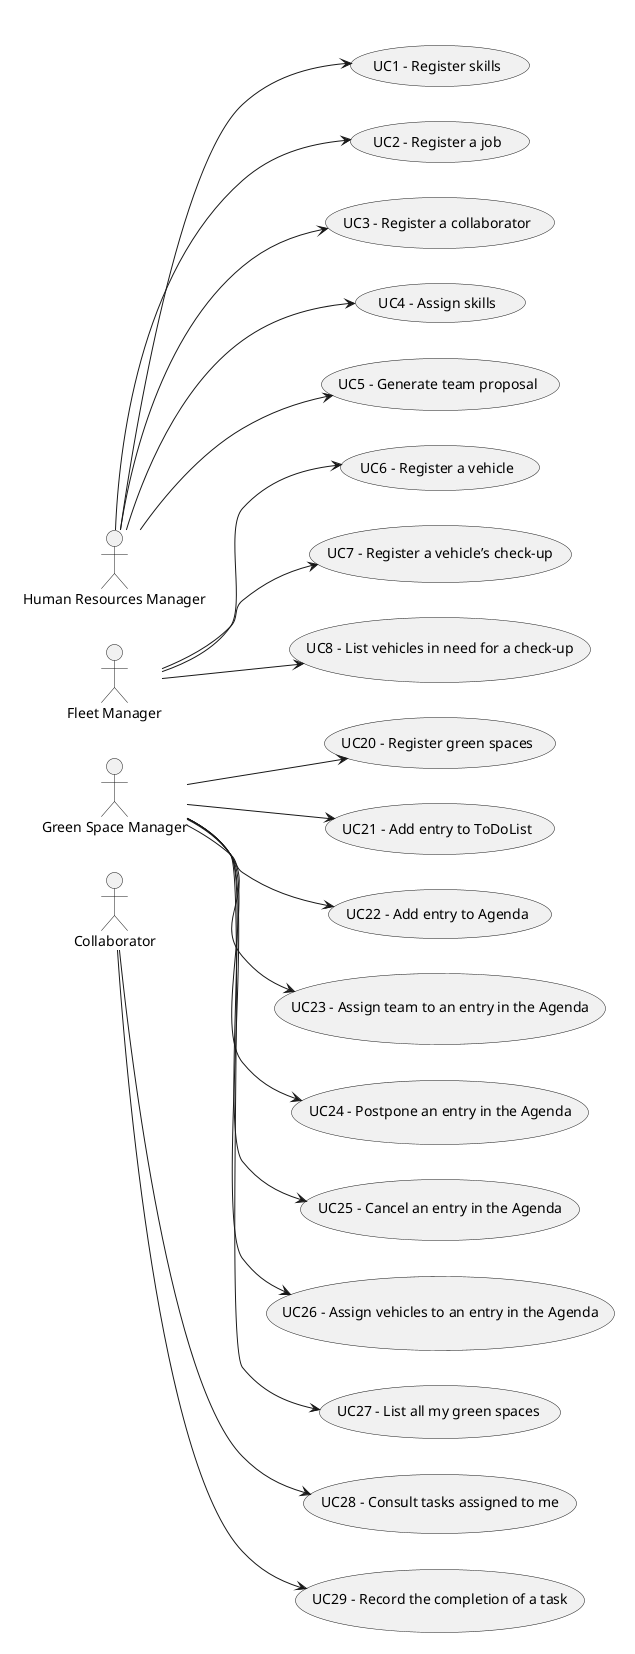 @startuml
'skinparam monochrome true
skinparam packageStyle rectangle
'skinparam shadowing false

skinparam rectangle{
    BorderColor white
}

'title Use Case Diagram Example

left to right direction

rectangle " " as actors {
    actor "Human Resources Manager" as Freelancer
    actor "Fleet Manager" as Employee
    actor "Green Space Manager" as act
    actor "Collaborator" as actore
}

rectangle " " as usecases{
    usecase "UC1 - Register skills" as UC1
    usecase "UC2 - Register a job" as UC2
    usecase "UC3 - Register a collaborator" as UC3
    usecase "UC4 - Assign skills" as UC4
    usecase "UC5 - Generate team proposal" as UC5
    usecase "UC6 - Assign skills" as UC6
    usecase "UC7 - Assign skills" as UC7
    usecase "UC8 - Assign skills" as UC8
    usecase "UC20 - Register green spaces" as UC20
    usecase "UC21 - Add entry to ToDoList" as UC21
    usecase "UC22 - Add entry to Agenda" as UC22
    usecase "UC23 - Assign team to an entry in the Agenda" as UC23
    usecase "UC24 - Postpone an entry in the Agenda" as UC24
    usecase "UC25 - Cancel an entry in the Agenda" as UC25
    usecase "UC26 - Assign vehicles to an entry in the Agenda" as UC26
    usecase "UC27 - List all my green spaces" as UC27
    usecase "UC28 - Consult tasks assigned to me" as UC28
    usecase "UC29 - Record the completion of a task" as UC29

    Freelancer --> UC1
    Freelancer --> UC2
    Freelancer --> UC3
    Freelancer --> UC4
    Freelancer --> UC5
    usecase "UC6 - Register a vehicle" as UC6
    usecase "UC7 - Register a vehicle’s check-up" as UC7
    usecase "UC8 - List vehicles in need for a check-up" as UC8
    Employee --> UC6
    Employee --> UC7
    Employee --> UC8
    act --> UC20
    act --> UC21
    act --> UC22
    act --> UC23
    act --> UC24
    act --> UC25
    act --> UC26
    act --> UC27
    actore --> UC28
    actore --> UC29









@enduml